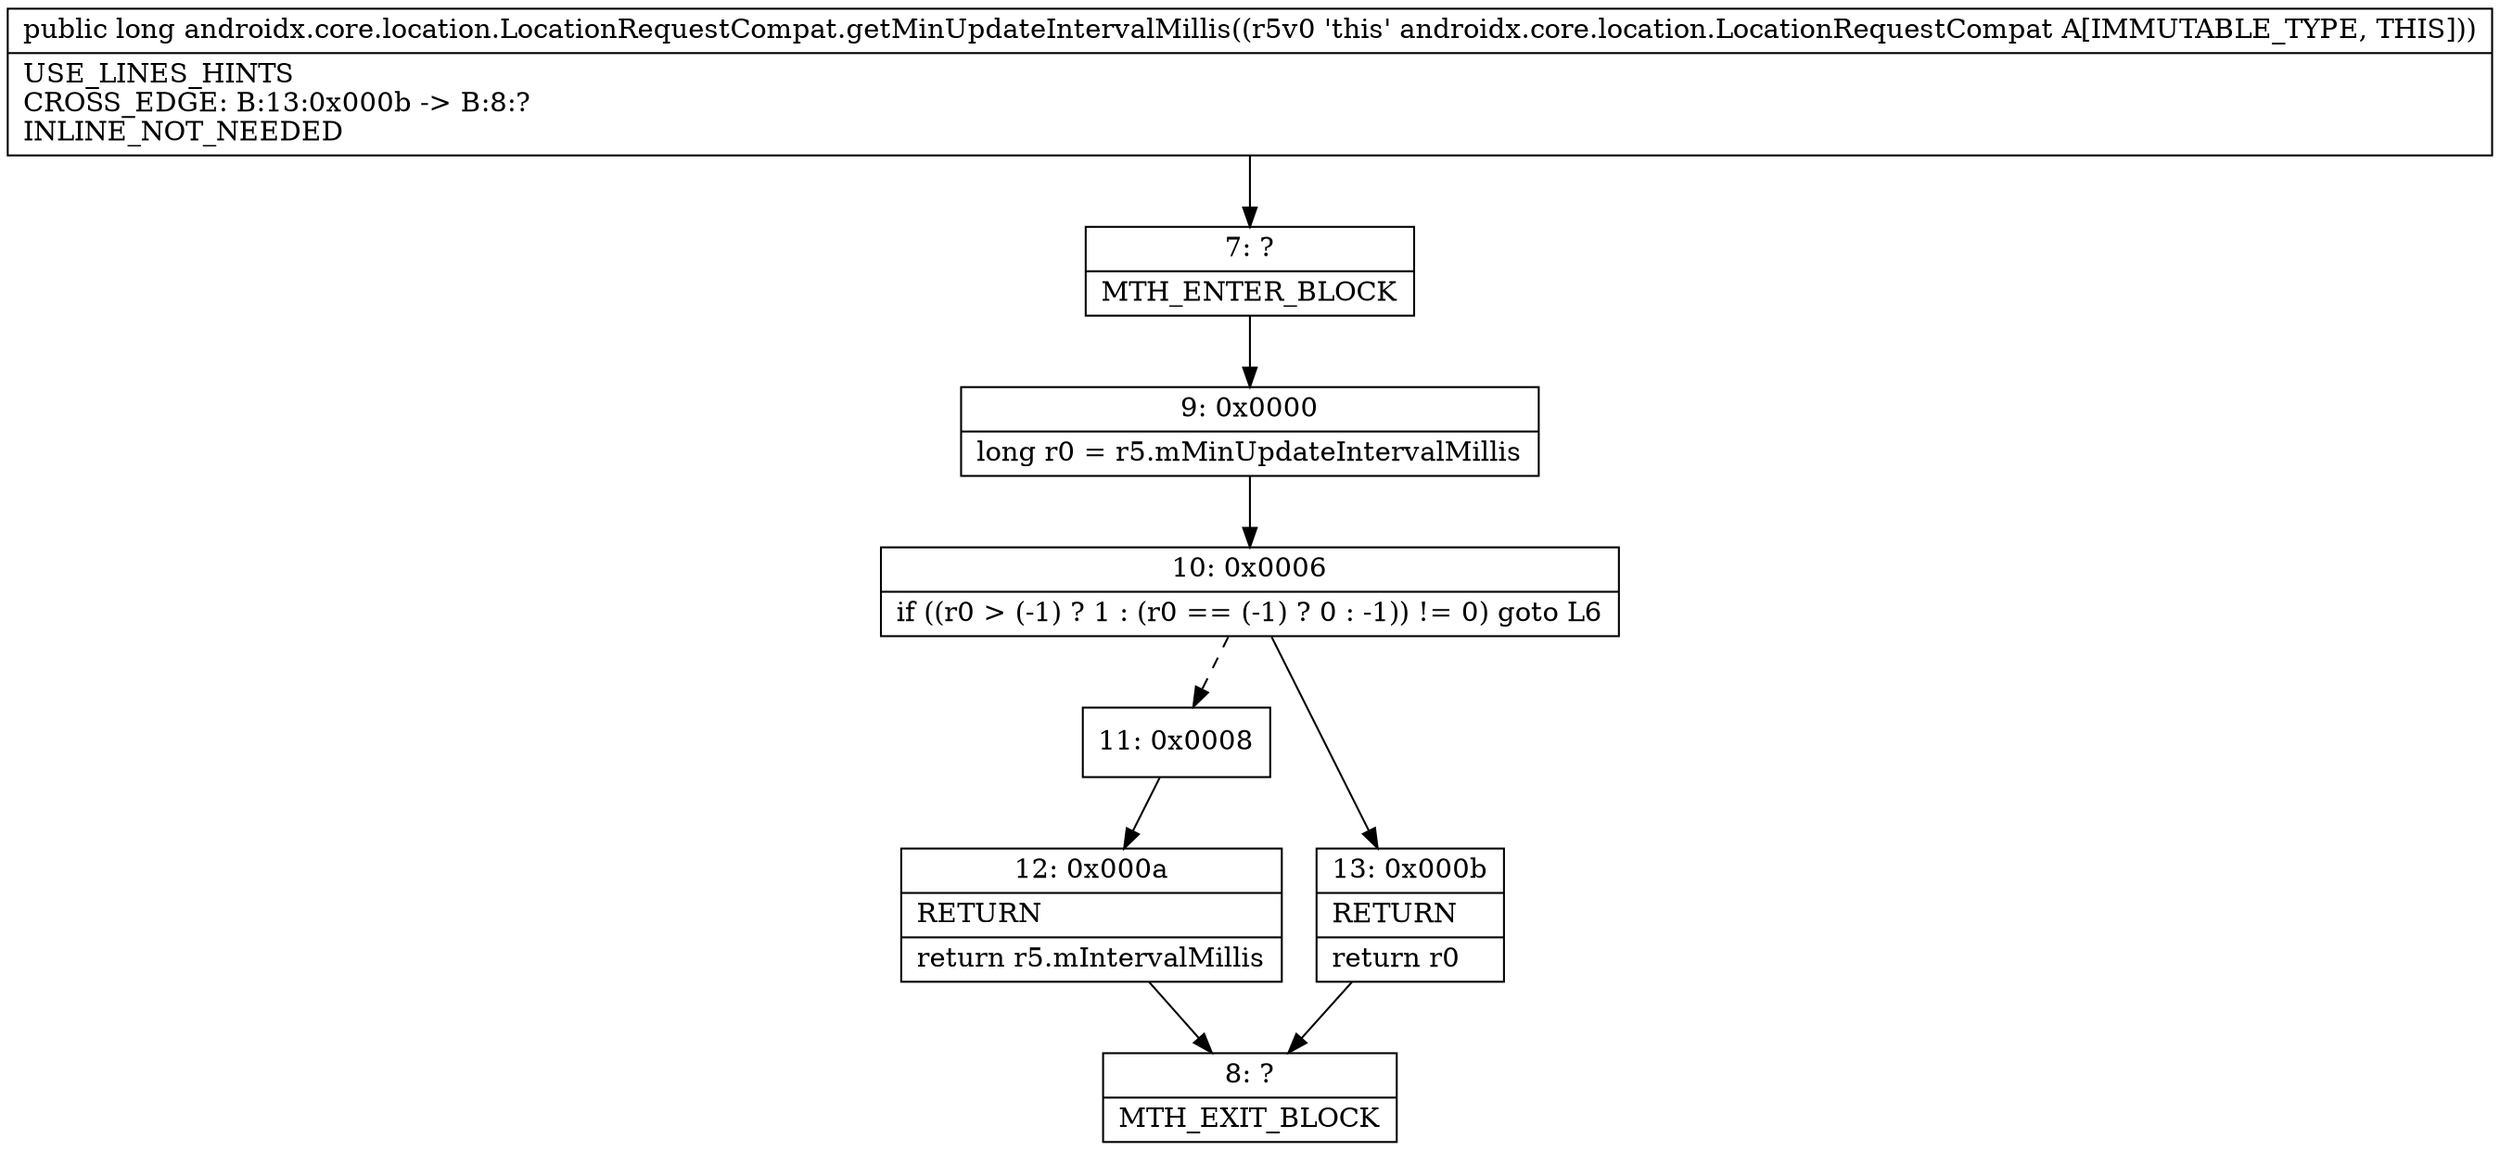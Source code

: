 digraph "CFG forandroidx.core.location.LocationRequestCompat.getMinUpdateIntervalMillis()J" {
Node_7 [shape=record,label="{7\:\ ?|MTH_ENTER_BLOCK\l}"];
Node_9 [shape=record,label="{9\:\ 0x0000|long r0 = r5.mMinUpdateIntervalMillis\l}"];
Node_10 [shape=record,label="{10\:\ 0x0006|if ((r0 \> (\-1) ? 1 : (r0 == (\-1) ? 0 : \-1)) != 0) goto L6\l}"];
Node_11 [shape=record,label="{11\:\ 0x0008}"];
Node_12 [shape=record,label="{12\:\ 0x000a|RETURN\l|return r5.mIntervalMillis\l}"];
Node_8 [shape=record,label="{8\:\ ?|MTH_EXIT_BLOCK\l}"];
Node_13 [shape=record,label="{13\:\ 0x000b|RETURN\l|return r0\l}"];
MethodNode[shape=record,label="{public long androidx.core.location.LocationRequestCompat.getMinUpdateIntervalMillis((r5v0 'this' androidx.core.location.LocationRequestCompat A[IMMUTABLE_TYPE, THIS]))  | USE_LINES_HINTS\lCROSS_EDGE: B:13:0x000b \-\> B:8:?\lINLINE_NOT_NEEDED\l}"];
MethodNode -> Node_7;Node_7 -> Node_9;
Node_9 -> Node_10;
Node_10 -> Node_11[style=dashed];
Node_10 -> Node_13;
Node_11 -> Node_12;
Node_12 -> Node_8;
Node_13 -> Node_8;
}

